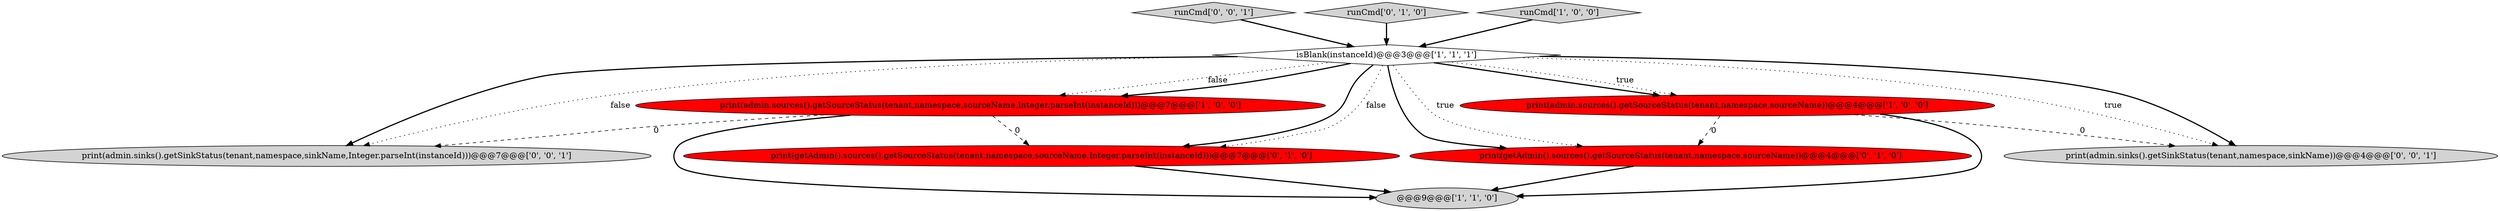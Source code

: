 digraph {
8 [style = filled, label = "print(admin.sinks().getSinkStatus(tenant,namespace,sinkName,Integer.parseInt(instanceId)))@@@7@@@['0', '0', '1']", fillcolor = lightgray, shape = ellipse image = "AAA0AAABBB3BBB"];
1 [style = filled, label = "isBlank(instanceId)@@@3@@@['1', '1', '1']", fillcolor = white, shape = diamond image = "AAA0AAABBB1BBB"];
9 [style = filled, label = "runCmd['0', '0', '1']", fillcolor = lightgray, shape = diamond image = "AAA0AAABBB3BBB"];
5 [style = filled, label = "print(getAdmin().sources().getSourceStatus(tenant,namespace,sourceName,Integer.parseInt(instanceId)))@@@7@@@['0', '1', '0']", fillcolor = red, shape = ellipse image = "AAA1AAABBB2BBB"];
6 [style = filled, label = "runCmd['0', '1', '0']", fillcolor = lightgray, shape = diamond image = "AAA0AAABBB2BBB"];
2 [style = filled, label = "runCmd['1', '0', '0']", fillcolor = lightgray, shape = diamond image = "AAA0AAABBB1BBB"];
7 [style = filled, label = "print(getAdmin().sources().getSourceStatus(tenant,namespace,sourceName))@@@4@@@['0', '1', '0']", fillcolor = red, shape = ellipse image = "AAA1AAABBB2BBB"];
3 [style = filled, label = "print(admin.sources().getSourceStatus(tenant,namespace,sourceName,Integer.parseInt(instanceId)))@@@7@@@['1', '0', '0']", fillcolor = red, shape = ellipse image = "AAA1AAABBB1BBB"];
10 [style = filled, label = "print(admin.sinks().getSinkStatus(tenant,namespace,sinkName))@@@4@@@['0', '0', '1']", fillcolor = lightgray, shape = ellipse image = "AAA0AAABBB3BBB"];
0 [style = filled, label = "@@@9@@@['1', '1', '0']", fillcolor = lightgray, shape = ellipse image = "AAA0AAABBB1BBB"];
4 [style = filled, label = "print(admin.sources().getSourceStatus(tenant,namespace,sourceName))@@@4@@@['1', '0', '0']", fillcolor = red, shape = ellipse image = "AAA1AAABBB1BBB"];
1->5 [style = bold, label=""];
3->5 [style = dashed, label="0"];
1->3 [style = dotted, label="false"];
1->4 [style = bold, label=""];
1->10 [style = dotted, label="true"];
1->8 [style = bold, label=""];
2->1 [style = bold, label=""];
1->3 [style = bold, label=""];
7->0 [style = bold, label=""];
1->4 [style = dotted, label="true"];
1->7 [style = bold, label=""];
3->0 [style = bold, label=""];
4->0 [style = bold, label=""];
1->7 [style = dotted, label="true"];
6->1 [style = bold, label=""];
1->8 [style = dotted, label="false"];
5->0 [style = bold, label=""];
4->7 [style = dashed, label="0"];
3->8 [style = dashed, label="0"];
1->5 [style = dotted, label="false"];
9->1 [style = bold, label=""];
4->10 [style = dashed, label="0"];
1->10 [style = bold, label=""];
}
